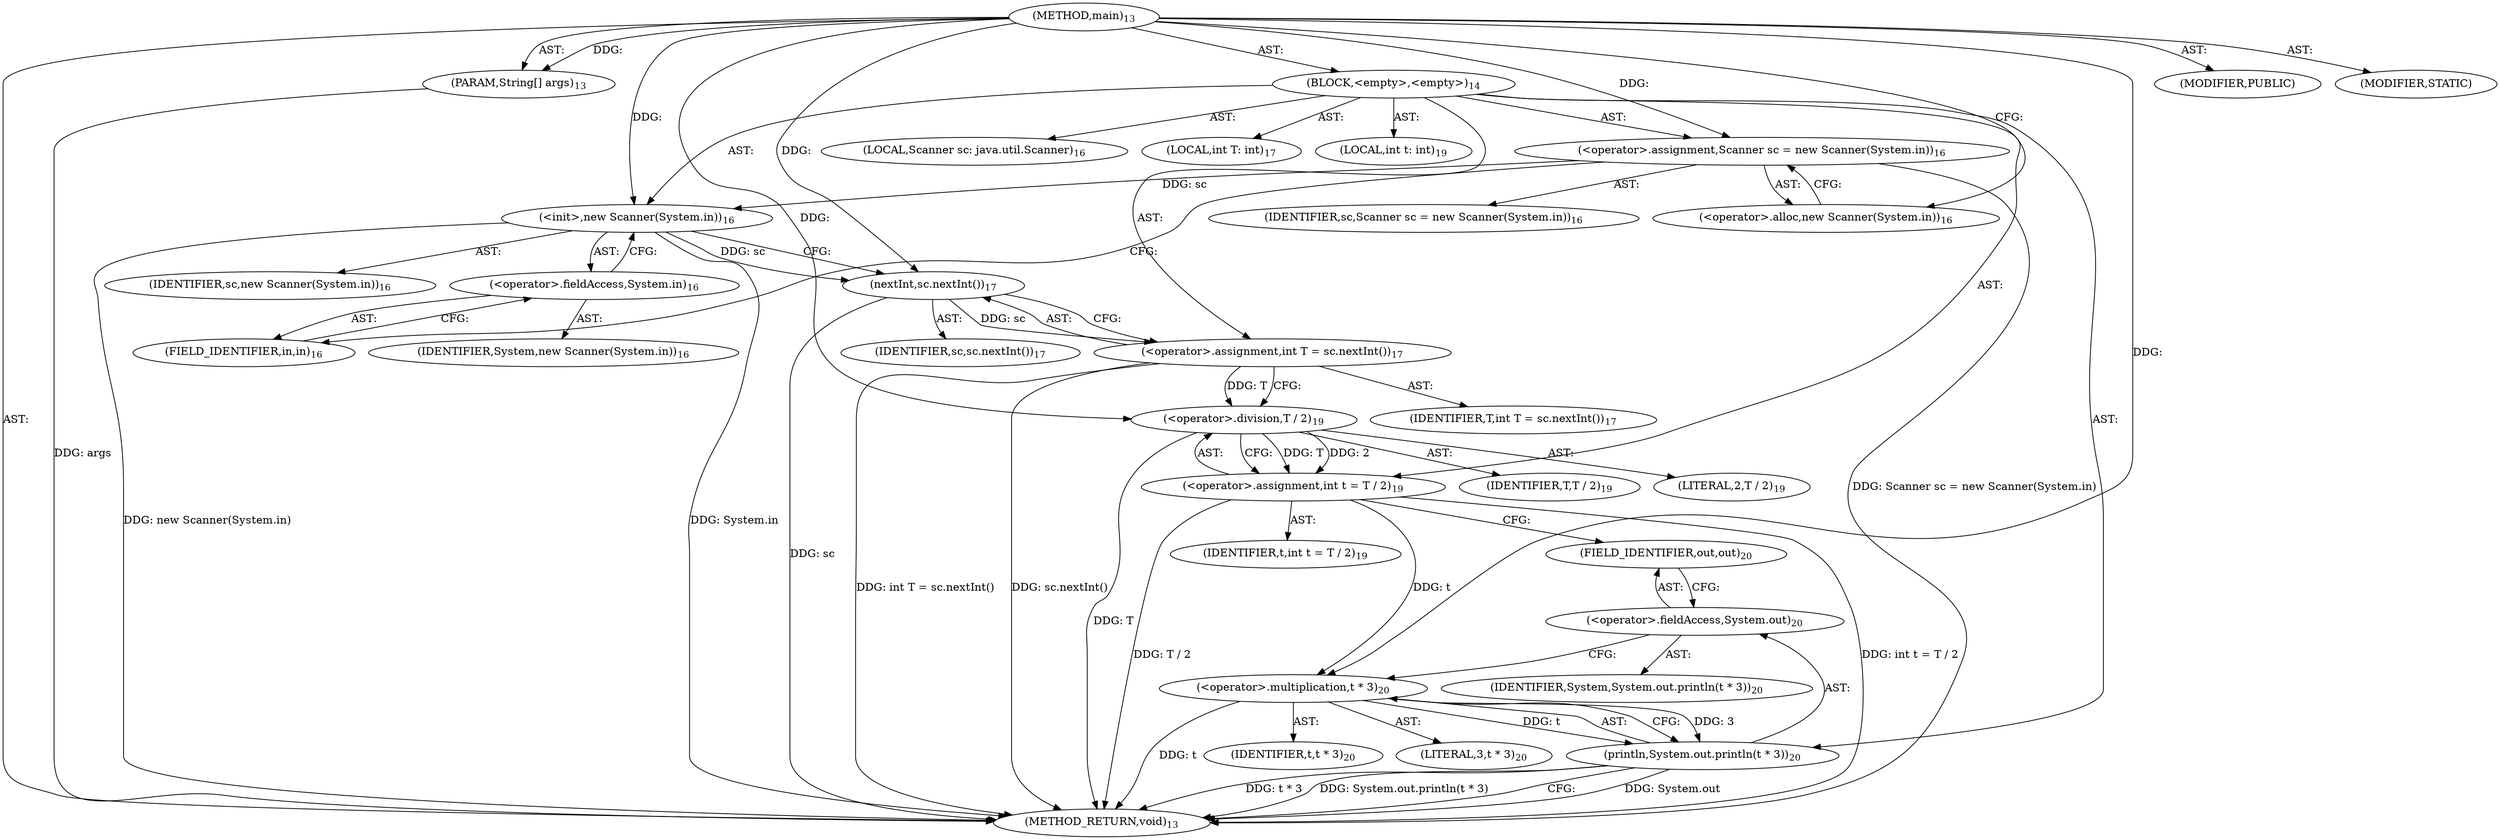 digraph "main" {  
"19" [label = <(METHOD,main)<SUB>13</SUB>> ]
"20" [label = <(PARAM,String[] args)<SUB>13</SUB>> ]
"21" [label = <(BLOCK,&lt;empty&gt;,&lt;empty&gt;)<SUB>14</SUB>> ]
"4" [label = <(LOCAL,Scanner sc: java.util.Scanner)<SUB>16</SUB>> ]
"22" [label = <(&lt;operator&gt;.assignment,Scanner sc = new Scanner(System.in))<SUB>16</SUB>> ]
"23" [label = <(IDENTIFIER,sc,Scanner sc = new Scanner(System.in))<SUB>16</SUB>> ]
"24" [label = <(&lt;operator&gt;.alloc,new Scanner(System.in))<SUB>16</SUB>> ]
"25" [label = <(&lt;init&gt;,new Scanner(System.in))<SUB>16</SUB>> ]
"3" [label = <(IDENTIFIER,sc,new Scanner(System.in))<SUB>16</SUB>> ]
"26" [label = <(&lt;operator&gt;.fieldAccess,System.in)<SUB>16</SUB>> ]
"27" [label = <(IDENTIFIER,System,new Scanner(System.in))<SUB>16</SUB>> ]
"28" [label = <(FIELD_IDENTIFIER,in,in)<SUB>16</SUB>> ]
"29" [label = <(LOCAL,int T: int)<SUB>17</SUB>> ]
"30" [label = <(&lt;operator&gt;.assignment,int T = sc.nextInt())<SUB>17</SUB>> ]
"31" [label = <(IDENTIFIER,T,int T = sc.nextInt())<SUB>17</SUB>> ]
"32" [label = <(nextInt,sc.nextInt())<SUB>17</SUB>> ]
"33" [label = <(IDENTIFIER,sc,sc.nextInt())<SUB>17</SUB>> ]
"34" [label = <(LOCAL,int t: int)<SUB>19</SUB>> ]
"35" [label = <(&lt;operator&gt;.assignment,int t = T / 2)<SUB>19</SUB>> ]
"36" [label = <(IDENTIFIER,t,int t = T / 2)<SUB>19</SUB>> ]
"37" [label = <(&lt;operator&gt;.division,T / 2)<SUB>19</SUB>> ]
"38" [label = <(IDENTIFIER,T,T / 2)<SUB>19</SUB>> ]
"39" [label = <(LITERAL,2,T / 2)<SUB>19</SUB>> ]
"40" [label = <(println,System.out.println(t * 3))<SUB>20</SUB>> ]
"41" [label = <(&lt;operator&gt;.fieldAccess,System.out)<SUB>20</SUB>> ]
"42" [label = <(IDENTIFIER,System,System.out.println(t * 3))<SUB>20</SUB>> ]
"43" [label = <(FIELD_IDENTIFIER,out,out)<SUB>20</SUB>> ]
"44" [label = <(&lt;operator&gt;.multiplication,t * 3)<SUB>20</SUB>> ]
"45" [label = <(IDENTIFIER,t,t * 3)<SUB>20</SUB>> ]
"46" [label = <(LITERAL,3,t * 3)<SUB>20</SUB>> ]
"47" [label = <(MODIFIER,PUBLIC)> ]
"48" [label = <(MODIFIER,STATIC)> ]
"49" [label = <(METHOD_RETURN,void)<SUB>13</SUB>> ]
  "19" -> "20"  [ label = "AST: "] 
  "19" -> "21"  [ label = "AST: "] 
  "19" -> "47"  [ label = "AST: "] 
  "19" -> "48"  [ label = "AST: "] 
  "19" -> "49"  [ label = "AST: "] 
  "21" -> "4"  [ label = "AST: "] 
  "21" -> "22"  [ label = "AST: "] 
  "21" -> "25"  [ label = "AST: "] 
  "21" -> "29"  [ label = "AST: "] 
  "21" -> "30"  [ label = "AST: "] 
  "21" -> "34"  [ label = "AST: "] 
  "21" -> "35"  [ label = "AST: "] 
  "21" -> "40"  [ label = "AST: "] 
  "22" -> "23"  [ label = "AST: "] 
  "22" -> "24"  [ label = "AST: "] 
  "25" -> "3"  [ label = "AST: "] 
  "25" -> "26"  [ label = "AST: "] 
  "26" -> "27"  [ label = "AST: "] 
  "26" -> "28"  [ label = "AST: "] 
  "30" -> "31"  [ label = "AST: "] 
  "30" -> "32"  [ label = "AST: "] 
  "32" -> "33"  [ label = "AST: "] 
  "35" -> "36"  [ label = "AST: "] 
  "35" -> "37"  [ label = "AST: "] 
  "37" -> "38"  [ label = "AST: "] 
  "37" -> "39"  [ label = "AST: "] 
  "40" -> "41"  [ label = "AST: "] 
  "40" -> "44"  [ label = "AST: "] 
  "41" -> "42"  [ label = "AST: "] 
  "41" -> "43"  [ label = "AST: "] 
  "44" -> "45"  [ label = "AST: "] 
  "44" -> "46"  [ label = "AST: "] 
  "22" -> "28"  [ label = "CFG: "] 
  "25" -> "32"  [ label = "CFG: "] 
  "30" -> "37"  [ label = "CFG: "] 
  "35" -> "43"  [ label = "CFG: "] 
  "40" -> "49"  [ label = "CFG: "] 
  "24" -> "22"  [ label = "CFG: "] 
  "26" -> "25"  [ label = "CFG: "] 
  "32" -> "30"  [ label = "CFG: "] 
  "37" -> "35"  [ label = "CFG: "] 
  "41" -> "44"  [ label = "CFG: "] 
  "44" -> "40"  [ label = "CFG: "] 
  "28" -> "26"  [ label = "CFG: "] 
  "43" -> "41"  [ label = "CFG: "] 
  "19" -> "24"  [ label = "CFG: "] 
  "20" -> "49"  [ label = "DDG: args"] 
  "22" -> "49"  [ label = "DDG: Scanner sc = new Scanner(System.in)"] 
  "25" -> "49"  [ label = "DDG: System.in"] 
  "25" -> "49"  [ label = "DDG: new Scanner(System.in)"] 
  "32" -> "49"  [ label = "DDG: sc"] 
  "30" -> "49"  [ label = "DDG: sc.nextInt()"] 
  "30" -> "49"  [ label = "DDG: int T = sc.nextInt()"] 
  "37" -> "49"  [ label = "DDG: T"] 
  "35" -> "49"  [ label = "DDG: T / 2"] 
  "35" -> "49"  [ label = "DDG: int t = T / 2"] 
  "40" -> "49"  [ label = "DDG: System.out"] 
  "44" -> "49"  [ label = "DDG: t"] 
  "40" -> "49"  [ label = "DDG: t * 3"] 
  "40" -> "49"  [ label = "DDG: System.out.println(t * 3)"] 
  "19" -> "20"  [ label = "DDG: "] 
  "19" -> "22"  [ label = "DDG: "] 
  "32" -> "30"  [ label = "DDG: sc"] 
  "37" -> "35"  [ label = "DDG: T"] 
  "37" -> "35"  [ label = "DDG: 2"] 
  "22" -> "25"  [ label = "DDG: sc"] 
  "19" -> "25"  [ label = "DDG: "] 
  "44" -> "40"  [ label = "DDG: t"] 
  "44" -> "40"  [ label = "DDG: 3"] 
  "25" -> "32"  [ label = "DDG: sc"] 
  "19" -> "32"  [ label = "DDG: "] 
  "30" -> "37"  [ label = "DDG: T"] 
  "19" -> "37"  [ label = "DDG: "] 
  "35" -> "44"  [ label = "DDG: t"] 
  "19" -> "44"  [ label = "DDG: "] 
}
